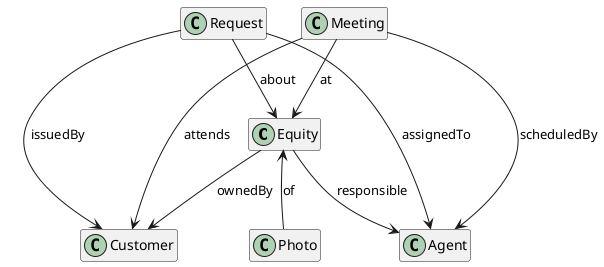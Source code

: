 @startuml

hide members
class Equity 
class Photo 
class Agent 
class Customer 
class Request 

Equity <-- Photo: of
Equity --> Customer : ownedBy
Equity --> Agent : responsible

Meeting --> Agent : scheduledBy
Meeting --> Customer : attends
Meeting --> Equity : at

Request --> Equity : about
Request --> Customer : issuedBy
Request --> Agent : assignedTo

@enduml